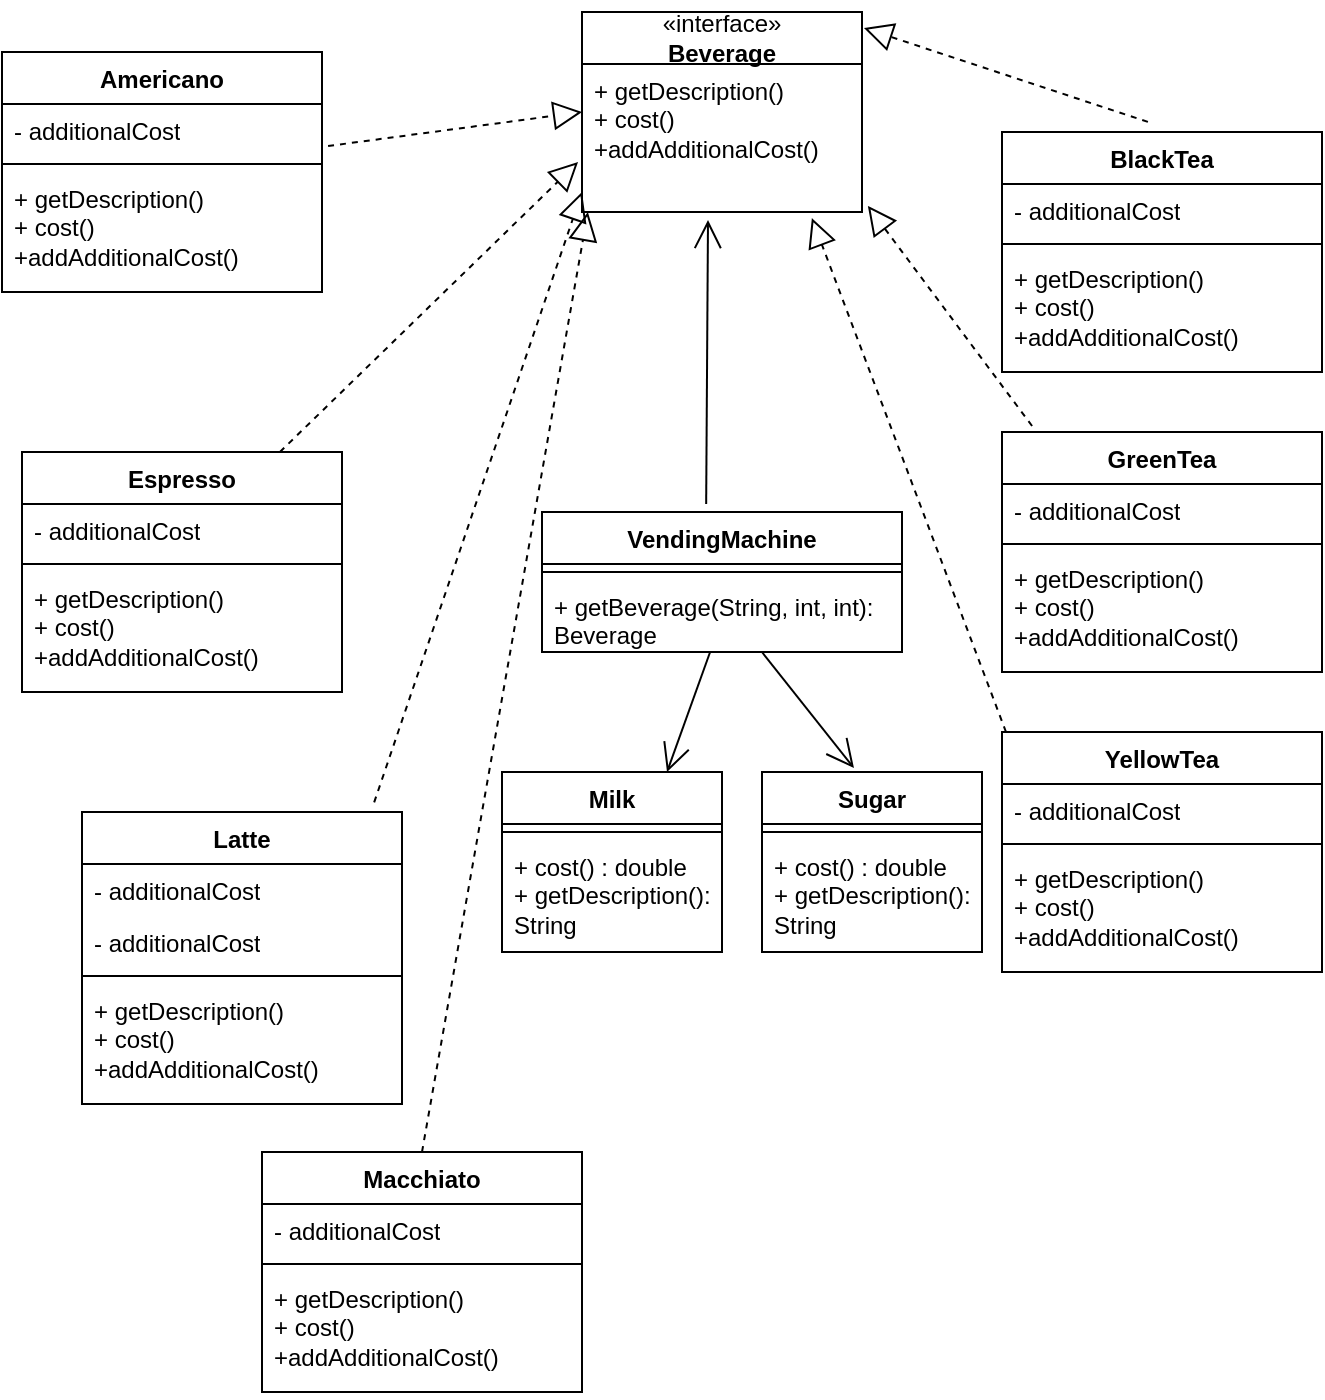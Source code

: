 <mxfile version="23.1.1" type="device">
  <diagram id="C5RBs43oDa-KdzZeNtuy" name="Page-1">
    <mxGraphModel dx="1434" dy="738" grid="1" gridSize="10" guides="1" tooltips="1" connect="1" arrows="1" fold="1" page="1" pageScale="1" pageWidth="827" pageHeight="1169" math="0" shadow="0">
      <root>
        <mxCell id="WIyWlLk6GJQsqaUBKTNV-0" />
        <mxCell id="WIyWlLk6GJQsqaUBKTNV-1" parent="WIyWlLk6GJQsqaUBKTNV-0" />
        <mxCell id="mi5JGeB2jYnT95yGxpnS-9" value="Americano&lt;br&gt;" style="swimlane;fontStyle=1;align=center;verticalAlign=top;childLayout=stackLayout;horizontal=1;startSize=26;horizontalStack=0;resizeParent=1;resizeParentMax=0;resizeLast=0;collapsible=1;marginBottom=0;whiteSpace=wrap;html=1;" vertex="1" parent="WIyWlLk6GJQsqaUBKTNV-1">
          <mxGeometry x="60" y="50" width="160" height="120" as="geometry" />
        </mxCell>
        <mxCell id="mi5JGeB2jYnT95yGxpnS-10" value="- additionalCost" style="text;strokeColor=none;fillColor=none;align=left;verticalAlign=top;spacingLeft=4;spacingRight=4;overflow=hidden;rotatable=0;points=[[0,0.5],[1,0.5]];portConstraint=eastwest;whiteSpace=wrap;html=1;" vertex="1" parent="mi5JGeB2jYnT95yGxpnS-9">
          <mxGeometry y="26" width="160" height="26" as="geometry" />
        </mxCell>
        <mxCell id="mi5JGeB2jYnT95yGxpnS-11" value="" style="line;strokeWidth=1;fillColor=none;align=left;verticalAlign=middle;spacingTop=-1;spacingLeft=3;spacingRight=3;rotatable=0;labelPosition=right;points=[];portConstraint=eastwest;strokeColor=inherit;" vertex="1" parent="mi5JGeB2jYnT95yGxpnS-9">
          <mxGeometry y="52" width="160" height="8" as="geometry" />
        </mxCell>
        <mxCell id="mi5JGeB2jYnT95yGxpnS-12" value="+ getDescription()&lt;br&gt;+ cost()&lt;br&gt;+addAdditionalCost()" style="text;strokeColor=none;fillColor=none;align=left;verticalAlign=top;spacingLeft=4;spacingRight=4;overflow=hidden;rotatable=0;points=[[0,0.5],[1,0.5]];portConstraint=eastwest;whiteSpace=wrap;html=1;" vertex="1" parent="mi5JGeB2jYnT95yGxpnS-9">
          <mxGeometry y="60" width="160" height="60" as="geometry" />
        </mxCell>
        <mxCell id="mi5JGeB2jYnT95yGxpnS-13" value="Espresso" style="swimlane;fontStyle=1;align=center;verticalAlign=top;childLayout=stackLayout;horizontal=1;startSize=26;horizontalStack=0;resizeParent=1;resizeParentMax=0;resizeLast=0;collapsible=1;marginBottom=0;whiteSpace=wrap;html=1;" vertex="1" parent="WIyWlLk6GJQsqaUBKTNV-1">
          <mxGeometry x="70" y="250" width="160" height="120" as="geometry" />
        </mxCell>
        <mxCell id="mi5JGeB2jYnT95yGxpnS-14" value="- additionalCost" style="text;strokeColor=none;fillColor=none;align=left;verticalAlign=top;spacingLeft=4;spacingRight=4;overflow=hidden;rotatable=0;points=[[0,0.5],[1,0.5]];portConstraint=eastwest;whiteSpace=wrap;html=1;" vertex="1" parent="mi5JGeB2jYnT95yGxpnS-13">
          <mxGeometry y="26" width="160" height="26" as="geometry" />
        </mxCell>
        <mxCell id="mi5JGeB2jYnT95yGxpnS-15" value="" style="line;strokeWidth=1;fillColor=none;align=left;verticalAlign=middle;spacingTop=-1;spacingLeft=3;spacingRight=3;rotatable=0;labelPosition=right;points=[];portConstraint=eastwest;strokeColor=inherit;" vertex="1" parent="mi5JGeB2jYnT95yGxpnS-13">
          <mxGeometry y="52" width="160" height="8" as="geometry" />
        </mxCell>
        <mxCell id="mi5JGeB2jYnT95yGxpnS-16" value="+ getDescription()&lt;br&gt;+ cost()&lt;br&gt;+addAdditionalCost()" style="text;strokeColor=none;fillColor=none;align=left;verticalAlign=top;spacingLeft=4;spacingRight=4;overflow=hidden;rotatable=0;points=[[0,0.5],[1,0.5]];portConstraint=eastwest;whiteSpace=wrap;html=1;" vertex="1" parent="mi5JGeB2jYnT95yGxpnS-13">
          <mxGeometry y="60" width="160" height="60" as="geometry" />
        </mxCell>
        <mxCell id="mi5JGeB2jYnT95yGxpnS-17" value="Latte" style="swimlane;fontStyle=1;align=center;verticalAlign=top;childLayout=stackLayout;horizontal=1;startSize=26;horizontalStack=0;resizeParent=1;resizeParentMax=0;resizeLast=0;collapsible=1;marginBottom=0;whiteSpace=wrap;html=1;" vertex="1" parent="WIyWlLk6GJQsqaUBKTNV-1">
          <mxGeometry x="100" y="430" width="160" height="146" as="geometry" />
        </mxCell>
        <mxCell id="mi5JGeB2jYnT95yGxpnS-65" value="- additionalCost" style="text;strokeColor=none;fillColor=none;align=left;verticalAlign=top;spacingLeft=4;spacingRight=4;overflow=hidden;rotatable=0;points=[[0,0.5],[1,0.5]];portConstraint=eastwest;whiteSpace=wrap;html=1;" vertex="1" parent="mi5JGeB2jYnT95yGxpnS-17">
          <mxGeometry y="26" width="160" height="26" as="geometry" />
        </mxCell>
        <mxCell id="mi5JGeB2jYnT95yGxpnS-18" value="- additionalCost" style="text;strokeColor=none;fillColor=none;align=left;verticalAlign=top;spacingLeft=4;spacingRight=4;overflow=hidden;rotatable=0;points=[[0,0.5],[1,0.5]];portConstraint=eastwest;whiteSpace=wrap;html=1;" vertex="1" parent="mi5JGeB2jYnT95yGxpnS-17">
          <mxGeometry y="52" width="160" height="26" as="geometry" />
        </mxCell>
        <mxCell id="mi5JGeB2jYnT95yGxpnS-19" value="" style="line;strokeWidth=1;fillColor=none;align=left;verticalAlign=middle;spacingTop=-1;spacingLeft=3;spacingRight=3;rotatable=0;labelPosition=right;points=[];portConstraint=eastwest;strokeColor=inherit;" vertex="1" parent="mi5JGeB2jYnT95yGxpnS-17">
          <mxGeometry y="78" width="160" height="8" as="geometry" />
        </mxCell>
        <mxCell id="mi5JGeB2jYnT95yGxpnS-20" value="+ getDescription()&lt;br&gt;+ cost()&lt;br&gt;+addAdditionalCost()" style="text;strokeColor=none;fillColor=none;align=left;verticalAlign=top;spacingLeft=4;spacingRight=4;overflow=hidden;rotatable=0;points=[[0,0.5],[1,0.5]];portConstraint=eastwest;whiteSpace=wrap;html=1;" vertex="1" parent="mi5JGeB2jYnT95yGxpnS-17">
          <mxGeometry y="86" width="160" height="60" as="geometry" />
        </mxCell>
        <mxCell id="mi5JGeB2jYnT95yGxpnS-21" value="Macchiato" style="swimlane;fontStyle=1;align=center;verticalAlign=top;childLayout=stackLayout;horizontal=1;startSize=26;horizontalStack=0;resizeParent=1;resizeParentMax=0;resizeLast=0;collapsible=1;marginBottom=0;whiteSpace=wrap;html=1;" vertex="1" parent="WIyWlLk6GJQsqaUBKTNV-1">
          <mxGeometry x="190" y="600" width="160" height="120" as="geometry" />
        </mxCell>
        <mxCell id="mi5JGeB2jYnT95yGxpnS-22" value="- additionalCost" style="text;strokeColor=none;fillColor=none;align=left;verticalAlign=top;spacingLeft=4;spacingRight=4;overflow=hidden;rotatable=0;points=[[0,0.5],[1,0.5]];portConstraint=eastwest;whiteSpace=wrap;html=1;" vertex="1" parent="mi5JGeB2jYnT95yGxpnS-21">
          <mxGeometry y="26" width="160" height="26" as="geometry" />
        </mxCell>
        <mxCell id="mi5JGeB2jYnT95yGxpnS-23" value="" style="line;strokeWidth=1;fillColor=none;align=left;verticalAlign=middle;spacingTop=-1;spacingLeft=3;spacingRight=3;rotatable=0;labelPosition=right;points=[];portConstraint=eastwest;strokeColor=inherit;" vertex="1" parent="mi5JGeB2jYnT95yGxpnS-21">
          <mxGeometry y="52" width="160" height="8" as="geometry" />
        </mxCell>
        <mxCell id="mi5JGeB2jYnT95yGxpnS-24" value="+ getDescription()&lt;br&gt;+ cost()&lt;br&gt;+addAdditionalCost()" style="text;strokeColor=none;fillColor=none;align=left;verticalAlign=top;spacingLeft=4;spacingRight=4;overflow=hidden;rotatable=0;points=[[0,0.5],[1,0.5]];portConstraint=eastwest;whiteSpace=wrap;html=1;" vertex="1" parent="mi5JGeB2jYnT95yGxpnS-21">
          <mxGeometry y="60" width="160" height="60" as="geometry" />
        </mxCell>
        <mxCell id="mi5JGeB2jYnT95yGxpnS-25" value="BlackTea" style="swimlane;fontStyle=1;align=center;verticalAlign=top;childLayout=stackLayout;horizontal=1;startSize=26;horizontalStack=0;resizeParent=1;resizeParentMax=0;resizeLast=0;collapsible=1;marginBottom=0;whiteSpace=wrap;html=1;" vertex="1" parent="WIyWlLk6GJQsqaUBKTNV-1">
          <mxGeometry x="560" y="90" width="160" height="120" as="geometry" />
        </mxCell>
        <mxCell id="mi5JGeB2jYnT95yGxpnS-26" value="- additionalCost" style="text;strokeColor=none;fillColor=none;align=left;verticalAlign=top;spacingLeft=4;spacingRight=4;overflow=hidden;rotatable=0;points=[[0,0.5],[1,0.5]];portConstraint=eastwest;whiteSpace=wrap;html=1;" vertex="1" parent="mi5JGeB2jYnT95yGxpnS-25">
          <mxGeometry y="26" width="160" height="26" as="geometry" />
        </mxCell>
        <mxCell id="mi5JGeB2jYnT95yGxpnS-27" value="" style="line;strokeWidth=1;fillColor=none;align=left;verticalAlign=middle;spacingTop=-1;spacingLeft=3;spacingRight=3;rotatable=0;labelPosition=right;points=[];portConstraint=eastwest;strokeColor=inherit;" vertex="1" parent="mi5JGeB2jYnT95yGxpnS-25">
          <mxGeometry y="52" width="160" height="8" as="geometry" />
        </mxCell>
        <mxCell id="mi5JGeB2jYnT95yGxpnS-28" value="+ getDescription()&lt;br&gt;+ cost()&lt;br&gt;+addAdditionalCost()" style="text;strokeColor=none;fillColor=none;align=left;verticalAlign=top;spacingLeft=4;spacingRight=4;overflow=hidden;rotatable=0;points=[[0,0.5],[1,0.5]];portConstraint=eastwest;whiteSpace=wrap;html=1;" vertex="1" parent="mi5JGeB2jYnT95yGxpnS-25">
          <mxGeometry y="60" width="160" height="60" as="geometry" />
        </mxCell>
        <mxCell id="mi5JGeB2jYnT95yGxpnS-29" value="GreenTea" style="swimlane;fontStyle=1;align=center;verticalAlign=top;childLayout=stackLayout;horizontal=1;startSize=26;horizontalStack=0;resizeParent=1;resizeParentMax=0;resizeLast=0;collapsible=1;marginBottom=0;whiteSpace=wrap;html=1;" vertex="1" parent="WIyWlLk6GJQsqaUBKTNV-1">
          <mxGeometry x="560" y="240" width="160" height="120" as="geometry" />
        </mxCell>
        <mxCell id="mi5JGeB2jYnT95yGxpnS-30" value="- additionalCost" style="text;strokeColor=none;fillColor=none;align=left;verticalAlign=top;spacingLeft=4;spacingRight=4;overflow=hidden;rotatable=0;points=[[0,0.5],[1,0.5]];portConstraint=eastwest;whiteSpace=wrap;html=1;" vertex="1" parent="mi5JGeB2jYnT95yGxpnS-29">
          <mxGeometry y="26" width="160" height="26" as="geometry" />
        </mxCell>
        <mxCell id="mi5JGeB2jYnT95yGxpnS-31" value="" style="line;strokeWidth=1;fillColor=none;align=left;verticalAlign=middle;spacingTop=-1;spacingLeft=3;spacingRight=3;rotatable=0;labelPosition=right;points=[];portConstraint=eastwest;strokeColor=inherit;" vertex="1" parent="mi5JGeB2jYnT95yGxpnS-29">
          <mxGeometry y="52" width="160" height="8" as="geometry" />
        </mxCell>
        <mxCell id="mi5JGeB2jYnT95yGxpnS-32" value="+ getDescription()&lt;br&gt;+ cost()&lt;br&gt;+addAdditionalCost()" style="text;strokeColor=none;fillColor=none;align=left;verticalAlign=top;spacingLeft=4;spacingRight=4;overflow=hidden;rotatable=0;points=[[0,0.5],[1,0.5]];portConstraint=eastwest;whiteSpace=wrap;html=1;" vertex="1" parent="mi5JGeB2jYnT95yGxpnS-29">
          <mxGeometry y="60" width="160" height="60" as="geometry" />
        </mxCell>
        <mxCell id="mi5JGeB2jYnT95yGxpnS-33" value="YellowTea" style="swimlane;fontStyle=1;align=center;verticalAlign=top;childLayout=stackLayout;horizontal=1;startSize=26;horizontalStack=0;resizeParent=1;resizeParentMax=0;resizeLast=0;collapsible=1;marginBottom=0;whiteSpace=wrap;html=1;" vertex="1" parent="WIyWlLk6GJQsqaUBKTNV-1">
          <mxGeometry x="560" y="390" width="160" height="120" as="geometry" />
        </mxCell>
        <mxCell id="mi5JGeB2jYnT95yGxpnS-34" value="- additionalCost" style="text;strokeColor=none;fillColor=none;align=left;verticalAlign=top;spacingLeft=4;spacingRight=4;overflow=hidden;rotatable=0;points=[[0,0.5],[1,0.5]];portConstraint=eastwest;whiteSpace=wrap;html=1;" vertex="1" parent="mi5JGeB2jYnT95yGxpnS-33">
          <mxGeometry y="26" width="160" height="26" as="geometry" />
        </mxCell>
        <mxCell id="mi5JGeB2jYnT95yGxpnS-35" value="" style="line;strokeWidth=1;fillColor=none;align=left;verticalAlign=middle;spacingTop=-1;spacingLeft=3;spacingRight=3;rotatable=0;labelPosition=right;points=[];portConstraint=eastwest;strokeColor=inherit;" vertex="1" parent="mi5JGeB2jYnT95yGxpnS-33">
          <mxGeometry y="52" width="160" height="8" as="geometry" />
        </mxCell>
        <mxCell id="mi5JGeB2jYnT95yGxpnS-36" value="+ getDescription()&lt;br&gt;+ cost()&lt;br&gt;+addAdditionalCost()" style="text;strokeColor=none;fillColor=none;align=left;verticalAlign=top;spacingLeft=4;spacingRight=4;overflow=hidden;rotatable=0;points=[[0,0.5],[1,0.5]];portConstraint=eastwest;whiteSpace=wrap;html=1;" vertex="1" parent="mi5JGeB2jYnT95yGxpnS-33">
          <mxGeometry y="60" width="160" height="60" as="geometry" />
        </mxCell>
        <mxCell id="mi5JGeB2jYnT95yGxpnS-45" value="VendingMachine" style="swimlane;fontStyle=1;align=center;verticalAlign=top;childLayout=stackLayout;horizontal=1;startSize=26;horizontalStack=0;resizeParent=1;resizeParentMax=0;resizeLast=0;collapsible=1;marginBottom=0;whiteSpace=wrap;html=1;" vertex="1" parent="WIyWlLk6GJQsqaUBKTNV-1">
          <mxGeometry x="330" y="280" width="180" height="70" as="geometry" />
        </mxCell>
        <mxCell id="mi5JGeB2jYnT95yGxpnS-47" value="" style="line;strokeWidth=1;fillColor=none;align=left;verticalAlign=middle;spacingTop=-1;spacingLeft=3;spacingRight=3;rotatable=0;labelPosition=right;points=[];portConstraint=eastwest;strokeColor=inherit;" vertex="1" parent="mi5JGeB2jYnT95yGxpnS-45">
          <mxGeometry y="26" width="180" height="8" as="geometry" />
        </mxCell>
        <mxCell id="mi5JGeB2jYnT95yGxpnS-48" value="+ getBeverage(String, int, int): Beverage" style="text;strokeColor=none;fillColor=none;align=left;verticalAlign=top;spacingLeft=4;spacingRight=4;overflow=hidden;rotatable=0;points=[[0,0.5],[1,0.5]];portConstraint=eastwest;whiteSpace=wrap;html=1;" vertex="1" parent="mi5JGeB2jYnT95yGxpnS-45">
          <mxGeometry y="34" width="180" height="36" as="geometry" />
        </mxCell>
        <mxCell id="mi5JGeB2jYnT95yGxpnS-49" value="«interface»&lt;br style=&quot;border-color: var(--border-color);&quot;&gt;&lt;b style=&quot;border-color: var(--border-color);&quot;&gt;Beverage&lt;/b&gt;" style="swimlane;fontStyle=0;childLayout=stackLayout;horizontal=1;startSize=26;fillColor=none;horizontalStack=0;resizeParent=1;resizeParentMax=0;resizeLast=0;collapsible=1;marginBottom=0;whiteSpace=wrap;html=1;" vertex="1" parent="WIyWlLk6GJQsqaUBKTNV-1">
          <mxGeometry x="350" y="30" width="140" height="100" as="geometry" />
        </mxCell>
        <mxCell id="mi5JGeB2jYnT95yGxpnS-51" value="+ getDescription()&lt;br style=&quot;border-color: var(--border-color);&quot;&gt;+ cost()&lt;br style=&quot;border-color: var(--border-color);&quot;&gt;+addAdditionalCost()" style="text;strokeColor=none;fillColor=none;align=left;verticalAlign=top;spacingLeft=4;spacingRight=4;overflow=hidden;rotatable=0;points=[[0,0.5],[1,0.5]];portConstraint=eastwest;whiteSpace=wrap;html=1;" vertex="1" parent="mi5JGeB2jYnT95yGxpnS-49">
          <mxGeometry y="26" width="140" height="74" as="geometry" />
        </mxCell>
        <mxCell id="mi5JGeB2jYnT95yGxpnS-53" value="Milk" style="swimlane;fontStyle=1;align=center;verticalAlign=top;childLayout=stackLayout;horizontal=1;startSize=26;horizontalStack=0;resizeParent=1;resizeParentMax=0;resizeLast=0;collapsible=1;marginBottom=0;whiteSpace=wrap;html=1;" vertex="1" parent="WIyWlLk6GJQsqaUBKTNV-1">
          <mxGeometry x="310" y="410" width="110" height="90" as="geometry" />
        </mxCell>
        <mxCell id="mi5JGeB2jYnT95yGxpnS-55" value="" style="line;strokeWidth=1;fillColor=none;align=left;verticalAlign=middle;spacingTop=-1;spacingLeft=3;spacingRight=3;rotatable=0;labelPosition=right;points=[];portConstraint=eastwest;strokeColor=inherit;" vertex="1" parent="mi5JGeB2jYnT95yGxpnS-53">
          <mxGeometry y="26" width="110" height="8" as="geometry" />
        </mxCell>
        <mxCell id="mi5JGeB2jYnT95yGxpnS-56" value="+ cost() : double&lt;br&gt;+ getDescription(): String" style="text;strokeColor=none;fillColor=none;align=left;verticalAlign=top;spacingLeft=4;spacingRight=4;overflow=hidden;rotatable=0;points=[[0,0.5],[1,0.5]];portConstraint=eastwest;whiteSpace=wrap;html=1;" vertex="1" parent="mi5JGeB2jYnT95yGxpnS-53">
          <mxGeometry y="34" width="110" height="56" as="geometry" />
        </mxCell>
        <mxCell id="mi5JGeB2jYnT95yGxpnS-57" value="Sugar" style="swimlane;fontStyle=1;align=center;verticalAlign=top;childLayout=stackLayout;horizontal=1;startSize=26;horizontalStack=0;resizeParent=1;resizeParentMax=0;resizeLast=0;collapsible=1;marginBottom=0;whiteSpace=wrap;html=1;" vertex="1" parent="WIyWlLk6GJQsqaUBKTNV-1">
          <mxGeometry x="440" y="410" width="110" height="90" as="geometry" />
        </mxCell>
        <mxCell id="mi5JGeB2jYnT95yGxpnS-58" value="" style="line;strokeWidth=1;fillColor=none;align=left;verticalAlign=middle;spacingTop=-1;spacingLeft=3;spacingRight=3;rotatable=0;labelPosition=right;points=[];portConstraint=eastwest;strokeColor=inherit;" vertex="1" parent="mi5JGeB2jYnT95yGxpnS-57">
          <mxGeometry y="26" width="110" height="8" as="geometry" />
        </mxCell>
        <mxCell id="mi5JGeB2jYnT95yGxpnS-59" value="+ cost() : double&lt;br&gt;+ getDescription(): String" style="text;strokeColor=none;fillColor=none;align=left;verticalAlign=top;spacingLeft=4;spacingRight=4;overflow=hidden;rotatable=0;points=[[0,0.5],[1,0.5]];portConstraint=eastwest;whiteSpace=wrap;html=1;" vertex="1" parent="mi5JGeB2jYnT95yGxpnS-57">
          <mxGeometry y="34" width="110" height="56" as="geometry" />
        </mxCell>
        <mxCell id="mi5JGeB2jYnT95yGxpnS-60" value="" style="endArrow=block;dashed=1;endFill=0;endSize=12;html=1;rounded=0;exitX=1.019;exitY=0.808;exitDx=0;exitDy=0;exitPerimeter=0;" edge="1" parent="WIyWlLk6GJQsqaUBKTNV-1" source="mi5JGeB2jYnT95yGxpnS-10">
          <mxGeometry width="160" relative="1" as="geometry">
            <mxPoint x="190" y="80" as="sourcePoint" />
            <mxPoint x="350" y="80" as="targetPoint" />
          </mxGeometry>
        </mxCell>
        <mxCell id="mi5JGeB2jYnT95yGxpnS-61" value="" style="endArrow=block;dashed=1;endFill=0;endSize=12;html=1;rounded=0;exitX=0.806;exitY=0;exitDx=0;exitDy=0;exitPerimeter=0;entryX=-0.014;entryY=0.662;entryDx=0;entryDy=0;entryPerimeter=0;" edge="1" parent="WIyWlLk6GJQsqaUBKTNV-1" source="mi5JGeB2jYnT95yGxpnS-13" target="mi5JGeB2jYnT95yGxpnS-51">
          <mxGeometry width="160" relative="1" as="geometry">
            <mxPoint x="250" y="270" as="sourcePoint" />
            <mxPoint x="340" y="120" as="targetPoint" />
          </mxGeometry>
        </mxCell>
        <mxCell id="mi5JGeB2jYnT95yGxpnS-62" value="" style="endArrow=block;dashed=1;endFill=0;endSize=12;html=1;rounded=0;exitX=0.913;exitY=-0.033;exitDx=0;exitDy=0;exitPerimeter=0;entryX=0;entryY=0.865;entryDx=0;entryDy=0;entryPerimeter=0;" edge="1" parent="WIyWlLk6GJQsqaUBKTNV-1" source="mi5JGeB2jYnT95yGxpnS-17" target="mi5JGeB2jYnT95yGxpnS-51">
          <mxGeometry width="160" relative="1" as="geometry">
            <mxPoint x="240" y="420" as="sourcePoint" />
            <mxPoint x="340" y="130" as="targetPoint" />
          </mxGeometry>
        </mxCell>
        <mxCell id="mi5JGeB2jYnT95yGxpnS-64" value="" style="endArrow=block;dashed=1;endFill=0;endSize=12;html=1;rounded=0;entryX=0.021;entryY=1;entryDx=0;entryDy=0;entryPerimeter=0;exitX=0.5;exitY=0;exitDx=0;exitDy=0;" edge="1" parent="WIyWlLk6GJQsqaUBKTNV-1" source="mi5JGeB2jYnT95yGxpnS-21" target="mi5JGeB2jYnT95yGxpnS-51">
          <mxGeometry width="160" relative="1" as="geometry">
            <mxPoint x="270" y="580" as="sourcePoint" />
            <mxPoint x="430" y="580" as="targetPoint" />
          </mxGeometry>
        </mxCell>
        <mxCell id="mi5JGeB2jYnT95yGxpnS-67" value="" style="endArrow=block;dashed=1;endFill=0;endSize=12;html=1;rounded=0;exitX=0.456;exitY=-0.042;exitDx=0;exitDy=0;exitPerimeter=0;entryX=1.007;entryY=0.08;entryDx=0;entryDy=0;entryPerimeter=0;" edge="1" parent="WIyWlLk6GJQsqaUBKTNV-1" source="mi5JGeB2jYnT95yGxpnS-25" target="mi5JGeB2jYnT95yGxpnS-49">
          <mxGeometry width="160" relative="1" as="geometry">
            <mxPoint x="593" y="97" as="sourcePoint" />
            <mxPoint x="720" y="80" as="targetPoint" />
          </mxGeometry>
        </mxCell>
        <mxCell id="mi5JGeB2jYnT95yGxpnS-68" value="" style="endArrow=block;dashed=1;endFill=0;endSize=12;html=1;rounded=0;exitX=0.094;exitY=-0.025;exitDx=0;exitDy=0;exitPerimeter=0;entryX=1.021;entryY=0.959;entryDx=0;entryDy=0;entryPerimeter=0;" edge="1" parent="WIyWlLk6GJQsqaUBKTNV-1" source="mi5JGeB2jYnT95yGxpnS-29" target="mi5JGeB2jYnT95yGxpnS-51">
          <mxGeometry width="160" relative="1" as="geometry">
            <mxPoint x="550" y="267" as="sourcePoint" />
            <mxPoint x="428" y="190" as="targetPoint" />
          </mxGeometry>
        </mxCell>
        <mxCell id="mi5JGeB2jYnT95yGxpnS-69" value="" style="endArrow=block;dashed=1;endFill=0;endSize=12;html=1;rounded=0;exitX=0.094;exitY=-0.025;exitDx=0;exitDy=0;exitPerimeter=0;entryX=0.821;entryY=1.041;entryDx=0;entryDy=0;entryPerimeter=0;" edge="1" parent="WIyWlLk6GJQsqaUBKTNV-1" target="mi5JGeB2jYnT95yGxpnS-51">
          <mxGeometry width="160" relative="1" as="geometry">
            <mxPoint x="562" y="390" as="sourcePoint" />
            <mxPoint x="480" y="280" as="targetPoint" />
          </mxGeometry>
        </mxCell>
        <mxCell id="mi5JGeB2jYnT95yGxpnS-70" value="" style="endArrow=open;endFill=1;endSize=12;html=1;rounded=0;entryX=0.75;entryY=0;entryDx=0;entryDy=0;exitX=0.467;exitY=1;exitDx=0;exitDy=0;exitPerimeter=0;" edge="1" parent="WIyWlLk6GJQsqaUBKTNV-1" source="mi5JGeB2jYnT95yGxpnS-48" target="mi5JGeB2jYnT95yGxpnS-53">
          <mxGeometry width="160" relative="1" as="geometry">
            <mxPoint x="360" y="410" as="sourcePoint" />
            <mxPoint x="520" y="410" as="targetPoint" />
          </mxGeometry>
        </mxCell>
        <mxCell id="mi5JGeB2jYnT95yGxpnS-72" value="" style="endArrow=open;endFill=1;endSize=12;html=1;rounded=0;entryX=0.418;entryY=-0.022;entryDx=0;entryDy=0;entryPerimeter=0;exitX=0.611;exitY=1;exitDx=0;exitDy=0;exitPerimeter=0;" edge="1" parent="WIyWlLk6GJQsqaUBKTNV-1" source="mi5JGeB2jYnT95yGxpnS-48" target="mi5JGeB2jYnT95yGxpnS-57">
          <mxGeometry width="160" relative="1" as="geometry">
            <mxPoint x="440" y="360" as="sourcePoint" />
            <mxPoint x="450" y="400" as="targetPoint" />
          </mxGeometry>
        </mxCell>
        <mxCell id="mi5JGeB2jYnT95yGxpnS-73" value="" style="endArrow=open;endFill=1;endSize=12;html=1;rounded=0;entryX=0.45;entryY=1.054;entryDx=0;entryDy=0;entryPerimeter=0;exitX=0.456;exitY=-0.057;exitDx=0;exitDy=0;exitPerimeter=0;" edge="1" parent="WIyWlLk6GJQsqaUBKTNV-1" source="mi5JGeB2jYnT95yGxpnS-45" target="mi5JGeB2jYnT95yGxpnS-51">
          <mxGeometry width="160" relative="1" as="geometry">
            <mxPoint x="390" y="260" as="sourcePoint" />
            <mxPoint x="550" y="260" as="targetPoint" />
          </mxGeometry>
        </mxCell>
      </root>
    </mxGraphModel>
  </diagram>
</mxfile>
